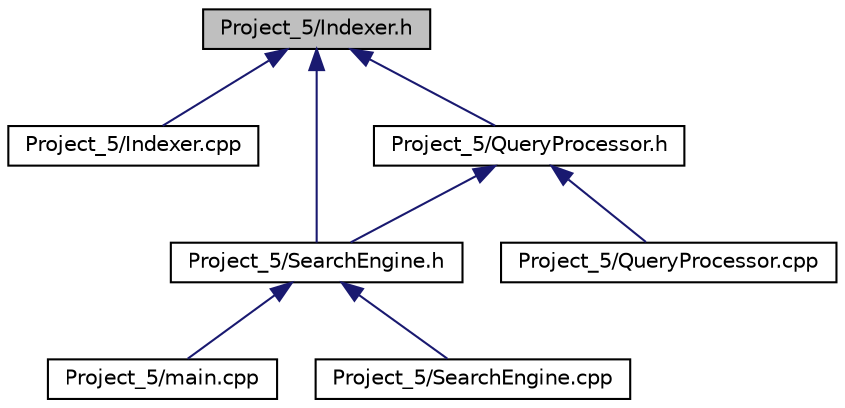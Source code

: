 digraph "Project_5/Indexer.h"
{
  edge [fontname="Helvetica",fontsize="10",labelfontname="Helvetica",labelfontsize="10"];
  node [fontname="Helvetica",fontsize="10",shape=record];
  Node1 [label="Project_5/Indexer.h",height=0.2,width=0.4,color="black", fillcolor="grey75", style="filled", fontcolor="black"];
  Node1 -> Node2 [dir="back",color="midnightblue",fontsize="10",style="solid",fontname="Helvetica"];
  Node2 [label="Project_5/Indexer.cpp",height=0.2,width=0.4,color="black", fillcolor="white", style="filled",URL="$_indexer_8cpp.html"];
  Node1 -> Node3 [dir="back",color="midnightblue",fontsize="10",style="solid",fontname="Helvetica"];
  Node3 [label="Project_5/SearchEngine.h",height=0.2,width=0.4,color="black", fillcolor="white", style="filled",URL="$_search_engine_8h.html"];
  Node3 -> Node4 [dir="back",color="midnightblue",fontsize="10",style="solid",fontname="Helvetica"];
  Node4 [label="Project_5/main.cpp",height=0.2,width=0.4,color="black", fillcolor="white", style="filled",URL="$main_8cpp.html"];
  Node3 -> Node5 [dir="back",color="midnightblue",fontsize="10",style="solid",fontname="Helvetica"];
  Node5 [label="Project_5/SearchEngine.cpp",height=0.2,width=0.4,color="black", fillcolor="white", style="filled",URL="$_search_engine_8cpp.html"];
  Node1 -> Node6 [dir="back",color="midnightblue",fontsize="10",style="solid",fontname="Helvetica"];
  Node6 [label="Project_5/QueryProcessor.h",height=0.2,width=0.4,color="black", fillcolor="white", style="filled",URL="$_query_processor_8h.html"];
  Node6 -> Node3 [dir="back",color="midnightblue",fontsize="10",style="solid",fontname="Helvetica"];
  Node6 -> Node7 [dir="back",color="midnightblue",fontsize="10",style="solid",fontname="Helvetica"];
  Node7 [label="Project_5/QueryProcessor.cpp",height=0.2,width=0.4,color="black", fillcolor="white", style="filled",URL="$_query_processor_8cpp.html"];
}
